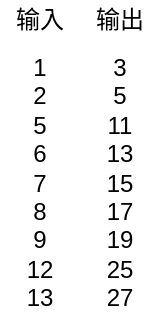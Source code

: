 <mxfile version="12.9.3" type="device"><diagram id="8hQNKqbTN8dXePh4WExX" name="Page-1"><mxGraphModel dx="946" dy="611" grid="1" gridSize="10" guides="1" tooltips="1" connect="1" arrows="1" fold="1" page="1" pageScale="1" pageWidth="850" pageHeight="1100" math="0" shadow="0"><root><mxCell id="0"/><mxCell id="1" parent="0"/><mxCell id="J0LaXNFpzM1EZg0FDyZm-2" value="输入" style="text;html=1;strokeColor=none;fillColor=none;align=center;verticalAlign=middle;whiteSpace=wrap;rounded=0;" vertex="1" parent="1"><mxGeometry x="160" y="180" width="40" height="20" as="geometry"/></mxCell><mxCell id="J0LaXNFpzM1EZg0FDyZm-3" value="1&lt;br&gt;2&lt;br&gt;5&lt;br&gt;6&lt;br&gt;7&lt;br&gt;8&lt;br&gt;9&lt;br&gt;12&lt;br&gt;13" style="text;html=1;strokeColor=none;fillColor=none;align=center;verticalAlign=top;whiteSpace=wrap;rounded=0;" vertex="1" parent="1"><mxGeometry x="160" y="200" width="40" height="140" as="geometry"/></mxCell><mxCell id="J0LaXNFpzM1EZg0FDyZm-4" value="3&lt;br&gt;5&lt;br&gt;11&lt;br&gt;13&lt;br&gt;15&lt;br&gt;17&lt;br&gt;19&lt;br&gt;25&lt;br&gt;27" style="text;html=1;strokeColor=none;fillColor=none;align=center;verticalAlign=top;whiteSpace=wrap;rounded=0;" vertex="1" parent="1"><mxGeometry x="200" y="200" width="40" height="140" as="geometry"/></mxCell><mxCell id="J0LaXNFpzM1EZg0FDyZm-5" value="输出" style="text;html=1;strokeColor=none;fillColor=none;align=center;verticalAlign=middle;whiteSpace=wrap;rounded=0;" vertex="1" parent="1"><mxGeometry x="200" y="180" width="40" height="20" as="geometry"/></mxCell></root></mxGraphModel></diagram></mxfile>

